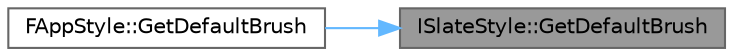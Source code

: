 digraph "ISlateStyle::GetDefaultBrush"
{
 // INTERACTIVE_SVG=YES
 // LATEX_PDF_SIZE
  bgcolor="transparent";
  edge [fontname=Helvetica,fontsize=10,labelfontname=Helvetica,labelfontsize=10];
  node [fontname=Helvetica,fontsize=10,shape=box,height=0.2,width=0.4];
  rankdir="RL";
  Node1 [id="Node000001",label="ISlateStyle::GetDefaultBrush",height=0.2,width=0.4,color="gray40", fillcolor="grey60", style="filled", fontcolor="black",tooltip="Get default FSlateBrush."];
  Node1 -> Node2 [id="edge1_Node000001_Node000002",dir="back",color="steelblue1",style="solid",tooltip=" "];
  Node2 [id="Node000002",label="FAppStyle::GetDefaultBrush",height=0.2,width=0.4,color="grey40", fillcolor="white", style="filled",URL="$d3/d1e/classFAppStyle.html#a3036e3dbcdac5d50a2e05657ea6e02cd",tooltip=" "];
}

